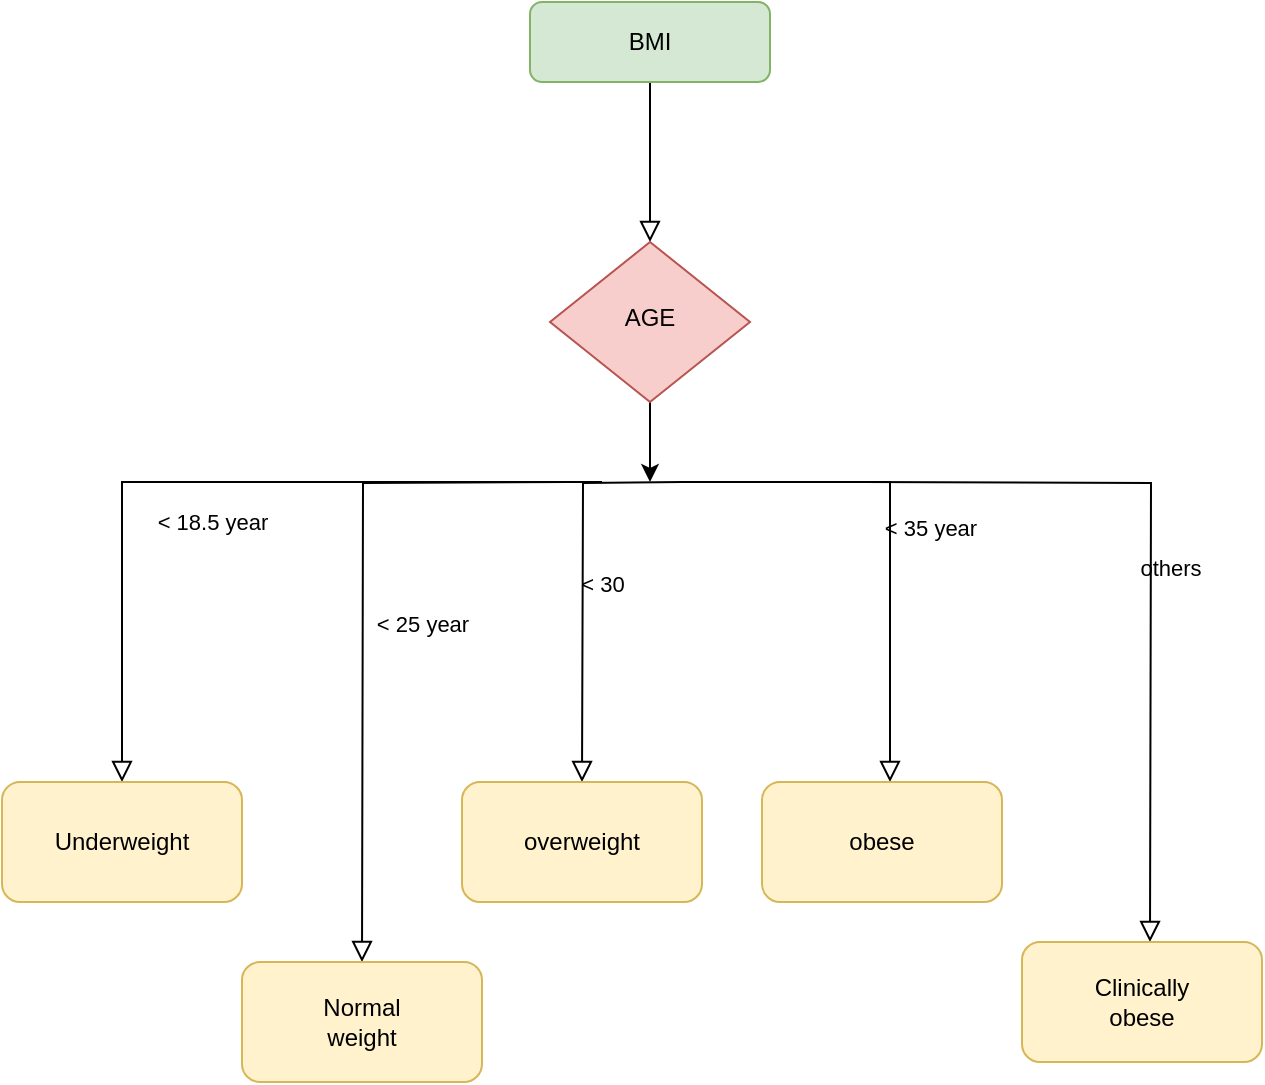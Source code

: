 <mxfile version="15.4.0" type="device"><diagram id="C5RBs43oDa-KdzZeNtuy" name="Page-1"><mxGraphModel dx="1205" dy="687" grid="1" gridSize="10" guides="1" tooltips="1" connect="1" arrows="1" fold="1" page="1" pageScale="1" pageWidth="827" pageHeight="1169" math="0" shadow="0"><root><mxCell id="WIyWlLk6GJQsqaUBKTNV-0"/><mxCell id="WIyWlLk6GJQsqaUBKTNV-1" parent="WIyWlLk6GJQsqaUBKTNV-0"/><mxCell id="WIyWlLk6GJQsqaUBKTNV-2" value="" style="rounded=0;html=1;jettySize=auto;orthogonalLoop=1;fontSize=11;endArrow=block;endFill=0;endSize=8;strokeWidth=1;shadow=0;labelBackgroundColor=none;edgeStyle=orthogonalEdgeStyle;" parent="WIyWlLk6GJQsqaUBKTNV-1" source="WIyWlLk6GJQsqaUBKTNV-3" target="WIyWlLk6GJQsqaUBKTNV-6" edge="1"><mxGeometry relative="1" as="geometry"/></mxCell><mxCell id="WIyWlLk6GJQsqaUBKTNV-3" value="BMI" style="rounded=1;whiteSpace=wrap;html=1;fontSize=12;glass=0;strokeWidth=1;shadow=0;fillColor=#d5e8d4;strokeColor=#82b366;" parent="WIyWlLk6GJQsqaUBKTNV-1" vertex="1"><mxGeometry x="354" y="70" width="120" height="40" as="geometry"/></mxCell><mxCell id="WIyWlLk6GJQsqaUBKTNV-4" value="&amp;lt; 18.5 year" style="rounded=0;html=1;jettySize=auto;orthogonalLoop=1;fontSize=11;endArrow=block;endFill=0;endSize=8;strokeWidth=1;shadow=0;labelBackgroundColor=none;edgeStyle=orthogonalEdgeStyle;" parent="WIyWlLk6GJQsqaUBKTNV-1" edge="1"><mxGeometry y="20" relative="1" as="geometry"><mxPoint as="offset"/><mxPoint x="390" y="310" as="sourcePoint"/><mxPoint x="150" y="460" as="targetPoint"/><Array as="points"><mxPoint x="150" y="310"/></Array></mxGeometry></mxCell><mxCell id="WIyWlLk6GJQsqaUBKTNV-5" value="&amp;lt; 25 year" style="edgeStyle=orthogonalEdgeStyle;rounded=0;html=1;jettySize=auto;orthogonalLoop=1;fontSize=11;endArrow=block;endFill=0;endSize=8;strokeWidth=1;shadow=0;labelBackgroundColor=none;" parent="WIyWlLk6GJQsqaUBKTNV-1" edge="1"><mxGeometry x="0.012" y="30" relative="1" as="geometry"><mxPoint as="offset"/><mxPoint x="374" y="310" as="sourcePoint"/><mxPoint x="270" y="550" as="targetPoint"/></mxGeometry></mxCell><mxCell id="DYl1QY0Ip33O7H5nG6sd-4" style="edgeStyle=orthogonalEdgeStyle;rounded=0;orthogonalLoop=1;jettySize=auto;html=1;" edge="1" parent="WIyWlLk6GJQsqaUBKTNV-1" source="WIyWlLk6GJQsqaUBKTNV-6"><mxGeometry relative="1" as="geometry"><mxPoint x="414" y="310" as="targetPoint"/></mxGeometry></mxCell><mxCell id="WIyWlLk6GJQsqaUBKTNV-6" value="AGE" style="rhombus;whiteSpace=wrap;html=1;shadow=0;fontFamily=Helvetica;fontSize=12;align=center;strokeWidth=1;spacing=6;spacingTop=-4;fillColor=#f8cecc;strokeColor=#b85450;" parent="WIyWlLk6GJQsqaUBKTNV-1" vertex="1"><mxGeometry x="364" y="190" width="100" height="80" as="geometry"/></mxCell><mxCell id="DYl1QY0Ip33O7H5nG6sd-0" value="&amp;lt; 30" style="edgeStyle=orthogonalEdgeStyle;rounded=0;html=1;jettySize=auto;orthogonalLoop=1;fontSize=11;endArrow=block;endFill=0;endSize=8;strokeWidth=1;shadow=0;labelBackgroundColor=none;" edge="1" parent="WIyWlLk6GJQsqaUBKTNV-1"><mxGeometry y="10" relative="1" as="geometry"><mxPoint as="offset"/><mxPoint x="430" y="310" as="sourcePoint"/><mxPoint x="380" y="460" as="targetPoint"/></mxGeometry></mxCell><mxCell id="DYl1QY0Ip33O7H5nG6sd-1" value="&amp;lt; 35 year" style="rounded=0;html=1;jettySize=auto;orthogonalLoop=1;fontSize=11;endArrow=block;endFill=0;endSize=8;strokeWidth=1;shadow=0;labelBackgroundColor=none;edgeStyle=orthogonalEdgeStyle;" edge="1" parent="WIyWlLk6GJQsqaUBKTNV-1"><mxGeometry y="20" relative="1" as="geometry"><mxPoint as="offset"/><mxPoint x="430" y="310" as="sourcePoint"/><mxPoint x="534" y="460" as="targetPoint"/><Array as="points"><mxPoint x="534" y="310"/></Array></mxGeometry></mxCell><mxCell id="DYl1QY0Ip33O7H5nG6sd-2" value="others" style="edgeStyle=orthogonalEdgeStyle;rounded=0;html=1;jettySize=auto;orthogonalLoop=1;fontSize=11;endArrow=block;endFill=0;endSize=8;strokeWidth=1;shadow=0;labelBackgroundColor=none;" edge="1" parent="WIyWlLk6GJQsqaUBKTNV-1"><mxGeometry y="10" relative="1" as="geometry"><mxPoint as="offset"/><mxPoint x="520" y="310" as="sourcePoint"/><mxPoint x="664" y="540" as="targetPoint"/></mxGeometry></mxCell><mxCell id="DYl1QY0Ip33O7H5nG6sd-5" value="" style="rounded=1;whiteSpace=wrap;html=1;fillColor=#fff2cc;strokeColor=#d6b656;" vertex="1" parent="WIyWlLk6GJQsqaUBKTNV-1"><mxGeometry x="90" y="460" width="120" height="60" as="geometry"/></mxCell><mxCell id="DYl1QY0Ip33O7H5nG6sd-6" value="Underweight" style="text;html=1;strokeColor=none;fillColor=none;align=center;verticalAlign=middle;whiteSpace=wrap;rounded=0;" vertex="1" parent="WIyWlLk6GJQsqaUBKTNV-1"><mxGeometry x="120" y="475" width="60" height="30" as="geometry"/></mxCell><mxCell id="DYl1QY0Ip33O7H5nG6sd-7" value="" style="rounded=1;whiteSpace=wrap;html=1;fillColor=#fff2cc;strokeColor=#d6b656;" vertex="1" parent="WIyWlLk6GJQsqaUBKTNV-1"><mxGeometry x="210" y="550" width="120" height="60" as="geometry"/></mxCell><mxCell id="DYl1QY0Ip33O7H5nG6sd-8" value="Normal weight" style="text;html=1;strokeColor=none;fillColor=none;align=center;verticalAlign=middle;whiteSpace=wrap;rounded=0;" vertex="1" parent="WIyWlLk6GJQsqaUBKTNV-1"><mxGeometry x="240" y="565" width="60" height="30" as="geometry"/></mxCell><mxCell id="DYl1QY0Ip33O7H5nG6sd-9" value="" style="rounded=1;whiteSpace=wrap;html=1;fillColor=#fff2cc;strokeColor=#d6b656;" vertex="1" parent="WIyWlLk6GJQsqaUBKTNV-1"><mxGeometry x="320" y="460" width="120" height="60" as="geometry"/></mxCell><mxCell id="DYl1QY0Ip33O7H5nG6sd-10" value="overweight" style="text;html=1;strokeColor=none;fillColor=none;align=center;verticalAlign=middle;whiteSpace=wrap;rounded=0;" vertex="1" parent="WIyWlLk6GJQsqaUBKTNV-1"><mxGeometry x="350" y="475" width="60" height="30" as="geometry"/></mxCell><mxCell id="DYl1QY0Ip33O7H5nG6sd-11" value="" style="rounded=1;whiteSpace=wrap;html=1;fillColor=#fff2cc;strokeColor=#d6b656;" vertex="1" parent="WIyWlLk6GJQsqaUBKTNV-1"><mxGeometry x="470" y="460" width="120" height="60" as="geometry"/></mxCell><mxCell id="DYl1QY0Ip33O7H5nG6sd-12" value="obese" style="text;html=1;strokeColor=none;fillColor=none;align=center;verticalAlign=middle;whiteSpace=wrap;rounded=0;" vertex="1" parent="WIyWlLk6GJQsqaUBKTNV-1"><mxGeometry x="500" y="475" width="60" height="30" as="geometry"/></mxCell><mxCell id="DYl1QY0Ip33O7H5nG6sd-13" value="" style="rounded=1;whiteSpace=wrap;html=1;fillColor=#fff2cc;strokeColor=#d6b656;" vertex="1" parent="WIyWlLk6GJQsqaUBKTNV-1"><mxGeometry x="600" y="540" width="120" height="60" as="geometry"/></mxCell><mxCell id="DYl1QY0Ip33O7H5nG6sd-14" value="Clinically obese" style="text;html=1;strokeColor=none;fillColor=none;align=center;verticalAlign=middle;whiteSpace=wrap;rounded=0;" vertex="1" parent="WIyWlLk6GJQsqaUBKTNV-1"><mxGeometry x="630" y="555" width="60" height="30" as="geometry"/></mxCell></root></mxGraphModel></diagram></mxfile>